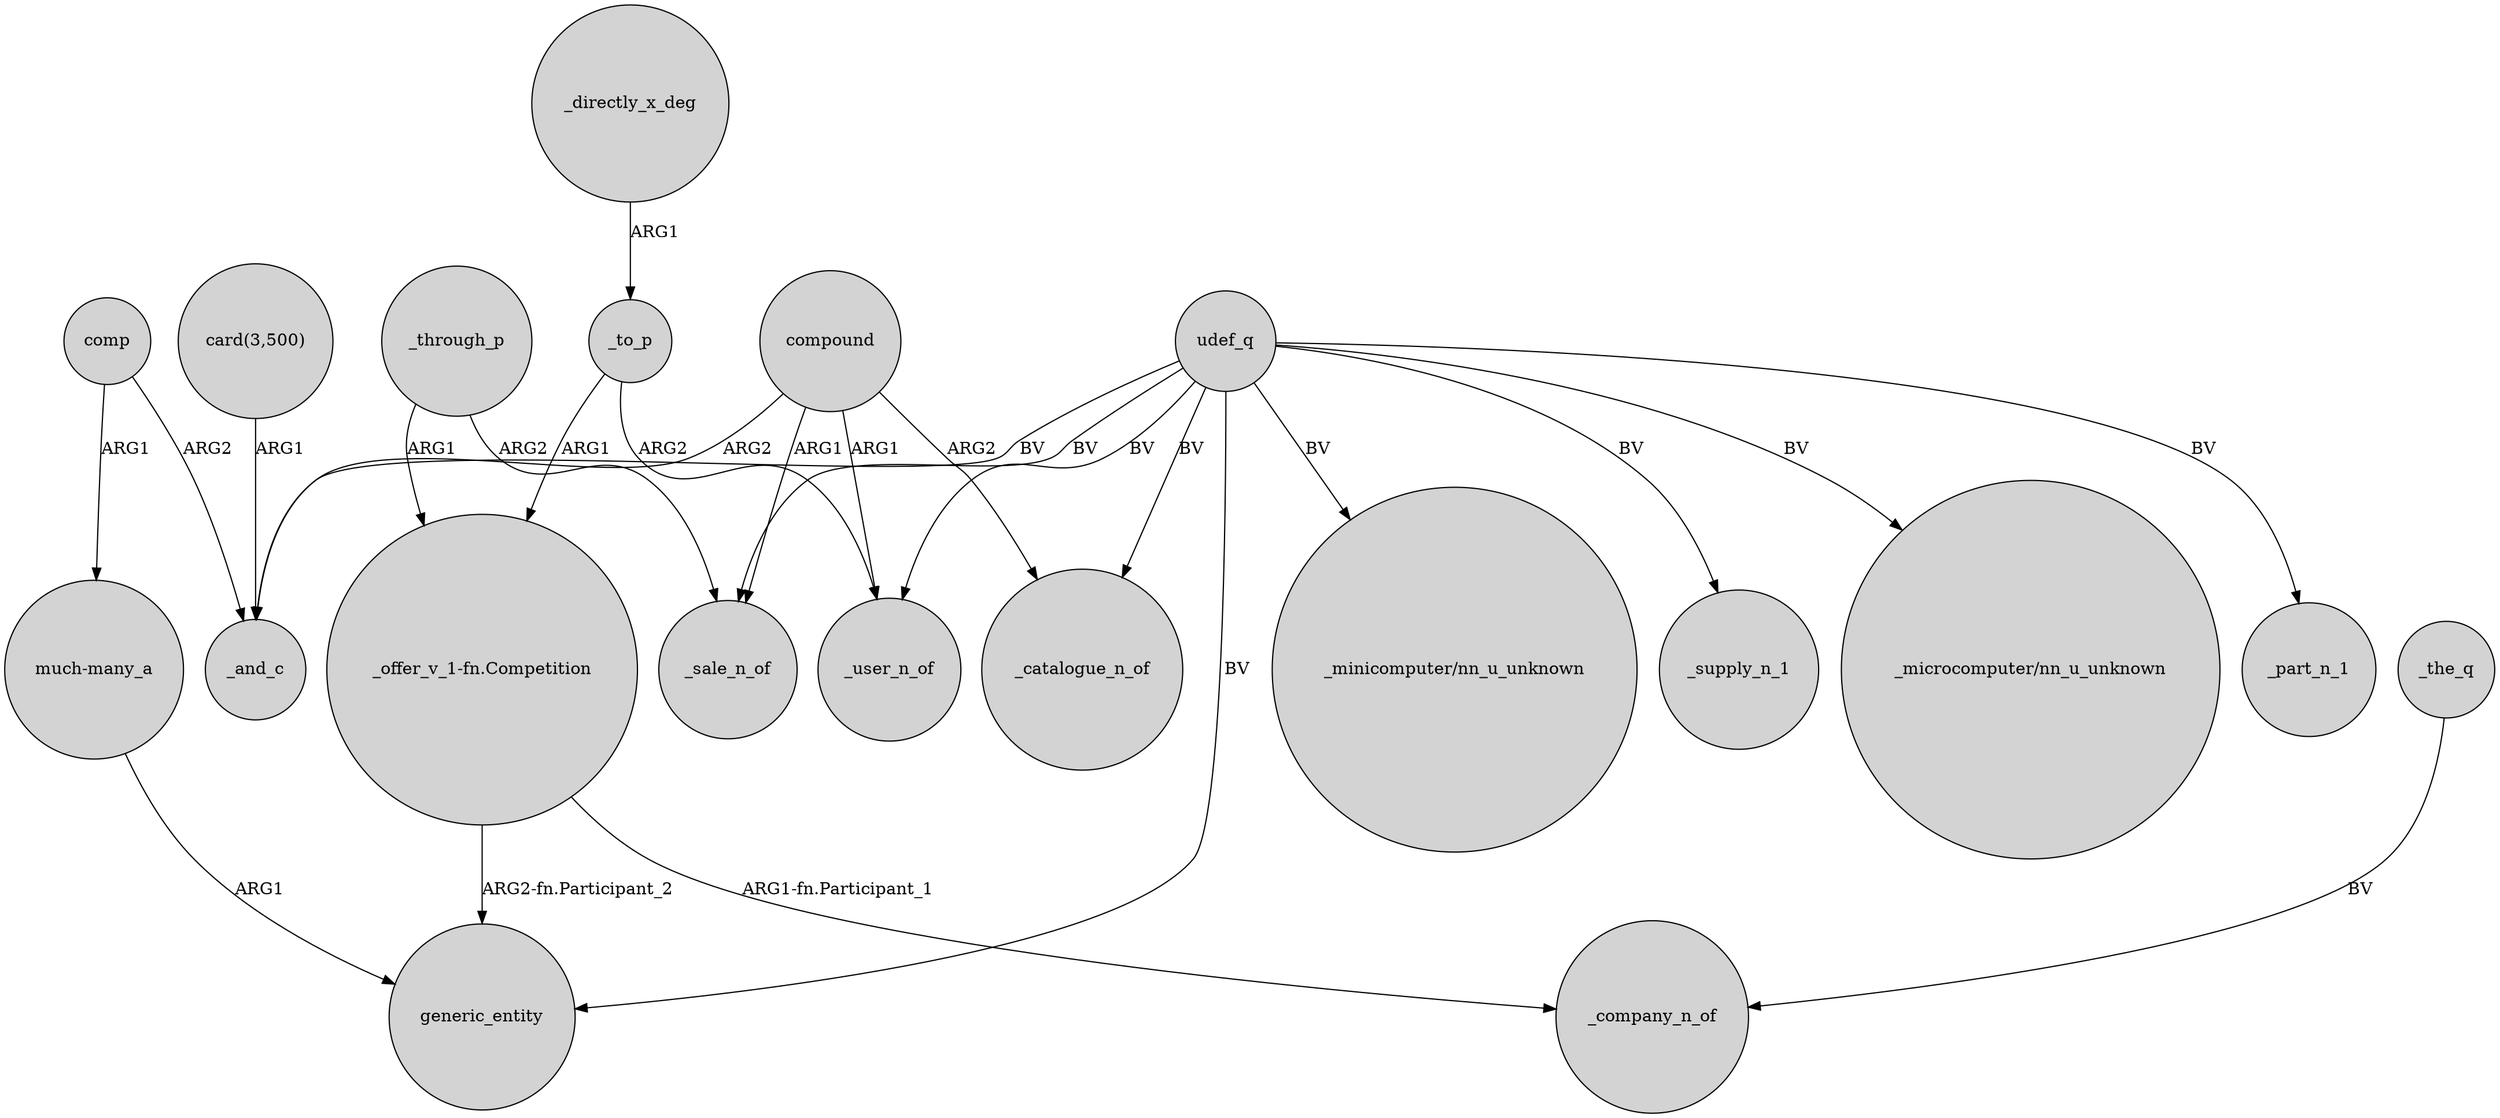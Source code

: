 digraph {
	node [shape=circle style=filled]
	_to_p -> "_offer_v_1-fn.Competition" [label=ARG1]
	udef_q -> _catalogue_n_of [label=BV]
	_to_p -> _user_n_of [label=ARG2]
	udef_q -> "_minicomputer/nn_u_unknown" [label=BV]
	udef_q -> _sale_n_of [label=BV]
	udef_q -> _user_n_of [label=BV]
	udef_q -> _and_c [label=BV]
	udef_q -> _supply_n_1 [label=BV]
	_through_p -> _sale_n_of [label=ARG2]
	compound -> _and_c [label=ARG2]
	udef_q -> generic_entity [label=BV]
	compound -> _user_n_of [label=ARG1]
	_through_p -> "_offer_v_1-fn.Competition" [label=ARG1]
	comp -> "much-many_a" [label=ARG1]
	"much-many_a" -> generic_entity [label=ARG1]
	"card(3,500)" -> _and_c [label=ARG1]
	comp -> _and_c [label=ARG2]
	compound -> _catalogue_n_of [label=ARG2]
	"_offer_v_1-fn.Competition" -> _company_n_of [label="ARG1-fn.Participant_1"]
	_directly_x_deg -> _to_p [label=ARG1]
	udef_q -> "_microcomputer/nn_u_unknown" [label=BV]
	"_offer_v_1-fn.Competition" -> generic_entity [label="ARG2-fn.Participant_2"]
	udef_q -> _part_n_1 [label=BV]
	_the_q -> _company_n_of [label=BV]
	compound -> _sale_n_of [label=ARG1]
}
